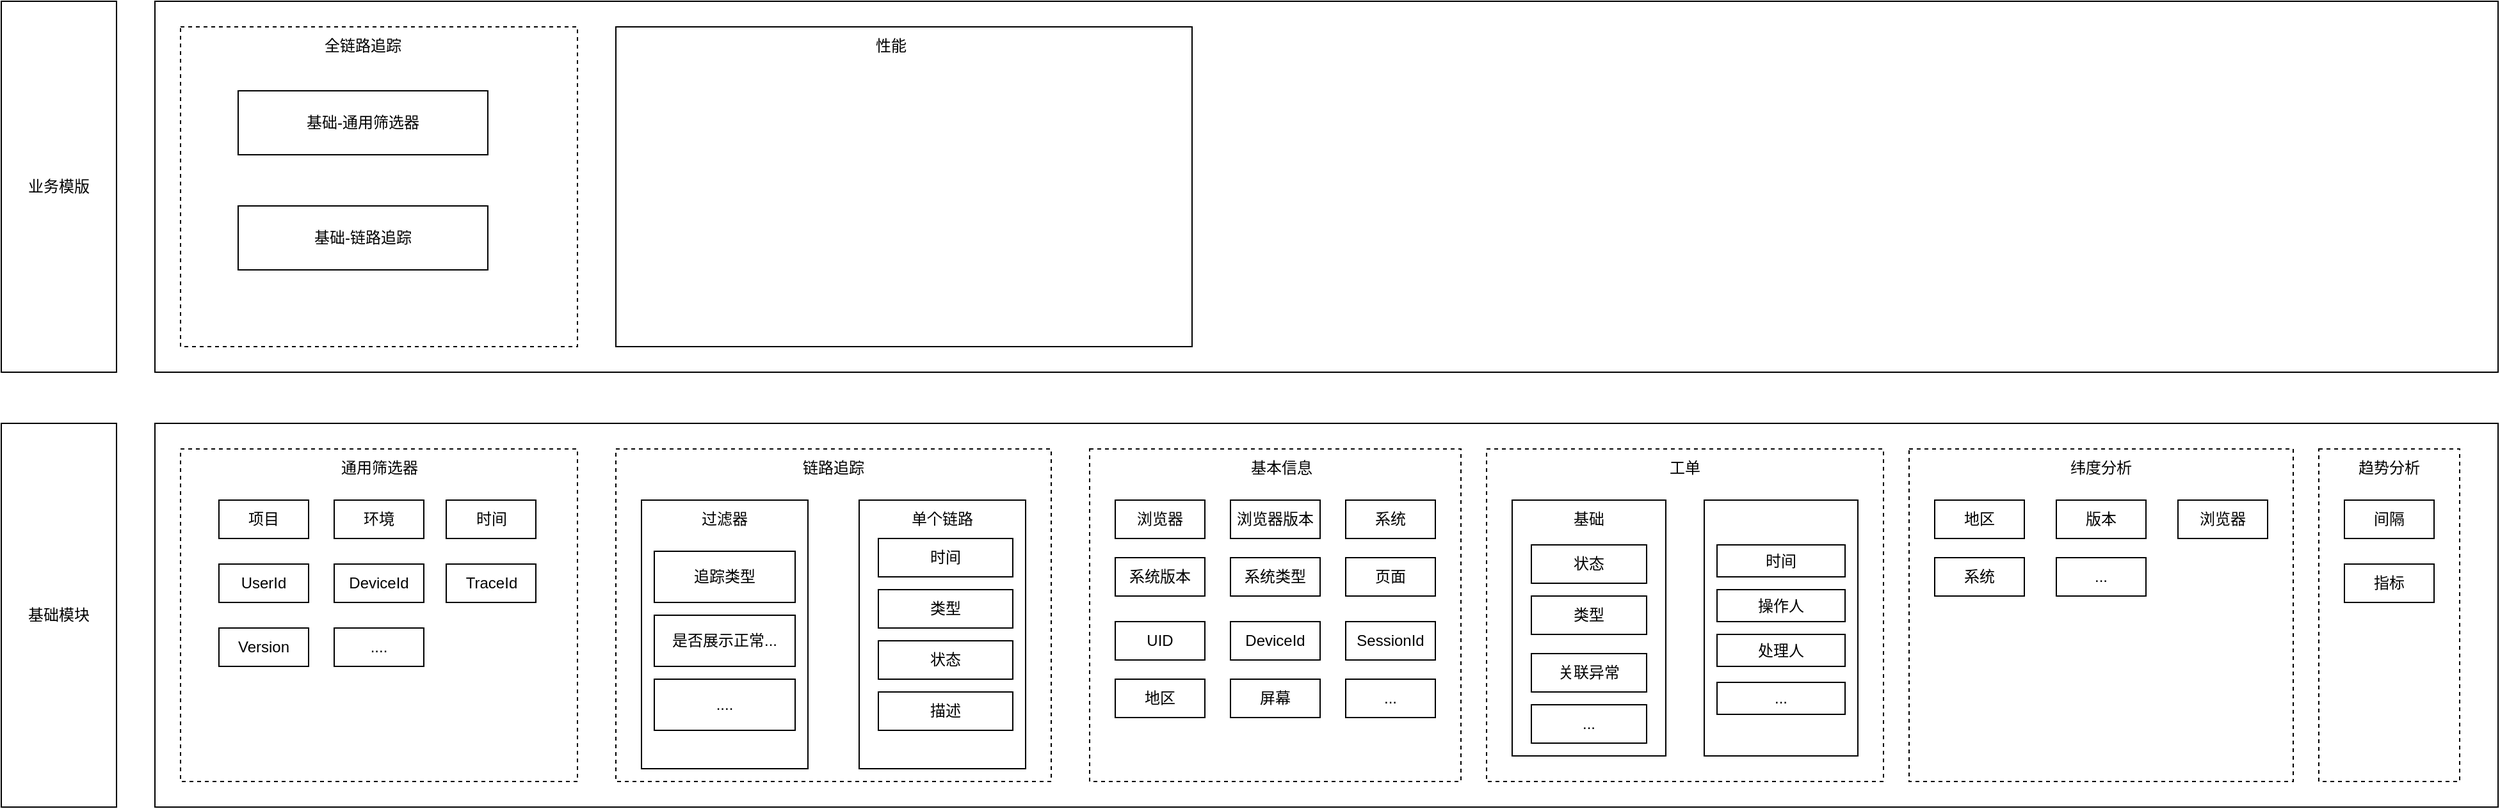 <mxfile version="21.2.1" type="github">
  <diagram name="第 1 页" id="lsf1Tn1yKAUuwyzkUpje">
    <mxGraphModel dx="1987" dy="-199" grid="1" gridSize="10" guides="1" tooltips="1" connect="1" arrows="1" fold="1" page="1" pageScale="1" pageWidth="1600" pageHeight="1200" math="0" shadow="0">
      <root>
        <mxCell id="0" />
        <mxCell id="1" parent="0" />
        <mxCell id="yyzTw-pzWx6IPQzIJ-rm-1" value="基础模块" style="rounded=0;whiteSpace=wrap;html=1;" vertex="1" parent="1">
          <mxGeometry x="30" y="1940" width="90" height="300" as="geometry" />
        </mxCell>
        <mxCell id="yyzTw-pzWx6IPQzIJ-rm-2" value="" style="rounded=0;whiteSpace=wrap;html=1;" vertex="1" parent="1">
          <mxGeometry x="150" y="1940" width="1830" height="300" as="geometry" />
        </mxCell>
        <mxCell id="yyzTw-pzWx6IPQzIJ-rm-3" value="" style="rounded=0;whiteSpace=wrap;html=1;dashed=1;" vertex="1" parent="1">
          <mxGeometry x="170" y="1960" width="310" height="260" as="geometry" />
        </mxCell>
        <mxCell id="yyzTw-pzWx6IPQzIJ-rm-4" value="通用筛选器" style="text;html=1;strokeColor=none;fillColor=none;align=center;verticalAlign=middle;whiteSpace=wrap;rounded=0;" vertex="1" parent="1">
          <mxGeometry x="292.5" y="1960" width="65" height="30" as="geometry" />
        </mxCell>
        <mxCell id="yyzTw-pzWx6IPQzIJ-rm-5" value="项目" style="rounded=0;whiteSpace=wrap;html=1;" vertex="1" parent="1">
          <mxGeometry x="200" y="2000" width="70" height="30" as="geometry" />
        </mxCell>
        <mxCell id="yyzTw-pzWx6IPQzIJ-rm-6" value="环境" style="rounded=0;whiteSpace=wrap;html=1;" vertex="1" parent="1">
          <mxGeometry x="290" y="2000" width="70" height="30" as="geometry" />
        </mxCell>
        <mxCell id="yyzTw-pzWx6IPQzIJ-rm-7" value="时间" style="rounded=0;whiteSpace=wrap;html=1;" vertex="1" parent="1">
          <mxGeometry x="377.5" y="2000" width="70" height="30" as="geometry" />
        </mxCell>
        <mxCell id="yyzTw-pzWx6IPQzIJ-rm-8" value="UserId" style="rounded=0;whiteSpace=wrap;html=1;" vertex="1" parent="1">
          <mxGeometry x="200" y="2050" width="70" height="30" as="geometry" />
        </mxCell>
        <mxCell id="yyzTw-pzWx6IPQzIJ-rm-9" value="DeviceId" style="rounded=0;whiteSpace=wrap;html=1;" vertex="1" parent="1">
          <mxGeometry x="290" y="2050" width="70" height="30" as="geometry" />
        </mxCell>
        <mxCell id="yyzTw-pzWx6IPQzIJ-rm-10" value="TraceId" style="rounded=0;whiteSpace=wrap;html=1;" vertex="1" parent="1">
          <mxGeometry x="377.5" y="2050" width="70" height="30" as="geometry" />
        </mxCell>
        <mxCell id="yyzTw-pzWx6IPQzIJ-rm-12" value="Version" style="rounded=0;whiteSpace=wrap;html=1;" vertex="1" parent="1">
          <mxGeometry x="200" y="2100" width="70" height="30" as="geometry" />
        </mxCell>
        <mxCell id="yyzTw-pzWx6IPQzIJ-rm-13" value="...." style="rounded=0;whiteSpace=wrap;html=1;" vertex="1" parent="1">
          <mxGeometry x="290" y="2100" width="70" height="30" as="geometry" />
        </mxCell>
        <mxCell id="yyzTw-pzWx6IPQzIJ-rm-14" value="" style="rounded=0;whiteSpace=wrap;html=1;dashed=1;" vertex="1" parent="1">
          <mxGeometry x="510" y="1960" width="340" height="260" as="geometry" />
        </mxCell>
        <mxCell id="yyzTw-pzWx6IPQzIJ-rm-15" value="链路追踪" style="text;html=1;strokeColor=none;fillColor=none;align=center;verticalAlign=middle;whiteSpace=wrap;rounded=0;" vertex="1" parent="1">
          <mxGeometry x="645" y="1960" width="70" height="30" as="geometry" />
        </mxCell>
        <mxCell id="yyzTw-pzWx6IPQzIJ-rm-16" value="" style="rounded=0;whiteSpace=wrap;html=1;" vertex="1" parent="1">
          <mxGeometry x="530" y="2000" width="130" height="210" as="geometry" />
        </mxCell>
        <mxCell id="yyzTw-pzWx6IPQzIJ-rm-17" value="过滤器" style="text;html=1;strokeColor=none;fillColor=none;align=center;verticalAlign=middle;whiteSpace=wrap;rounded=0;" vertex="1" parent="1">
          <mxGeometry x="565" y="2000" width="60" height="30" as="geometry" />
        </mxCell>
        <mxCell id="yyzTw-pzWx6IPQzIJ-rm-18" value="追踪类型" style="rounded=0;whiteSpace=wrap;html=1;" vertex="1" parent="1">
          <mxGeometry x="540" y="2040" width="110" height="40" as="geometry" />
        </mxCell>
        <mxCell id="yyzTw-pzWx6IPQzIJ-rm-19" value="是否展示正常..." style="rounded=0;whiteSpace=wrap;html=1;" vertex="1" parent="1">
          <mxGeometry x="540" y="2090" width="110" height="40" as="geometry" />
        </mxCell>
        <mxCell id="yyzTw-pzWx6IPQzIJ-rm-20" value="...." style="rounded=0;whiteSpace=wrap;html=1;" vertex="1" parent="1">
          <mxGeometry x="540" y="2140" width="110" height="40" as="geometry" />
        </mxCell>
        <mxCell id="yyzTw-pzWx6IPQzIJ-rm-21" value="" style="rounded=0;whiteSpace=wrap;html=1;" vertex="1" parent="1">
          <mxGeometry x="700" y="2000" width="130" height="210" as="geometry" />
        </mxCell>
        <mxCell id="yyzTw-pzWx6IPQzIJ-rm-22" value="单个链路" style="text;html=1;strokeColor=none;fillColor=none;align=center;verticalAlign=middle;whiteSpace=wrap;rounded=0;" vertex="1" parent="1">
          <mxGeometry x="735" y="2000" width="60" height="30" as="geometry" />
        </mxCell>
        <mxCell id="yyzTw-pzWx6IPQzIJ-rm-23" value="时间" style="rounded=0;whiteSpace=wrap;html=1;" vertex="1" parent="1">
          <mxGeometry x="715" y="2030" width="105" height="30" as="geometry" />
        </mxCell>
        <mxCell id="yyzTw-pzWx6IPQzIJ-rm-24" value="类型" style="rounded=0;whiteSpace=wrap;html=1;" vertex="1" parent="1">
          <mxGeometry x="715" y="2070" width="105" height="30" as="geometry" />
        </mxCell>
        <mxCell id="yyzTw-pzWx6IPQzIJ-rm-25" value="状态" style="rounded=0;whiteSpace=wrap;html=1;" vertex="1" parent="1">
          <mxGeometry x="715" y="2110" width="105" height="30" as="geometry" />
        </mxCell>
        <mxCell id="yyzTw-pzWx6IPQzIJ-rm-26" value="描述" style="rounded=0;whiteSpace=wrap;html=1;" vertex="1" parent="1">
          <mxGeometry x="715" y="2150" width="105" height="30" as="geometry" />
        </mxCell>
        <mxCell id="yyzTw-pzWx6IPQzIJ-rm-27" value="" style="rounded=0;whiteSpace=wrap;html=1;dashed=1;" vertex="1" parent="1">
          <mxGeometry x="880" y="1960" width="290" height="260" as="geometry" />
        </mxCell>
        <mxCell id="yyzTw-pzWx6IPQzIJ-rm-28" value="基本信息" style="text;html=1;strokeColor=none;fillColor=none;align=center;verticalAlign=middle;whiteSpace=wrap;rounded=0;" vertex="1" parent="1">
          <mxGeometry x="1000" y="1960" width="60" height="30" as="geometry" />
        </mxCell>
        <mxCell id="yyzTw-pzWx6IPQzIJ-rm-29" value="浏览器" style="rounded=0;whiteSpace=wrap;html=1;" vertex="1" parent="1">
          <mxGeometry x="900" y="2000" width="70" height="30" as="geometry" />
        </mxCell>
        <mxCell id="yyzTw-pzWx6IPQzIJ-rm-30" value="浏览器版本" style="rounded=0;whiteSpace=wrap;html=1;" vertex="1" parent="1">
          <mxGeometry x="990" y="2000" width="70" height="30" as="geometry" />
        </mxCell>
        <mxCell id="yyzTw-pzWx6IPQzIJ-rm-31" value="系统" style="rounded=0;whiteSpace=wrap;html=1;" vertex="1" parent="1">
          <mxGeometry x="1080" y="2000" width="70" height="30" as="geometry" />
        </mxCell>
        <mxCell id="yyzTw-pzWx6IPQzIJ-rm-32" value="系统版本" style="rounded=0;whiteSpace=wrap;html=1;" vertex="1" parent="1">
          <mxGeometry x="900" y="2045" width="70" height="30" as="geometry" />
        </mxCell>
        <mxCell id="yyzTw-pzWx6IPQzIJ-rm-33" value="系统类型" style="rounded=0;whiteSpace=wrap;html=1;" vertex="1" parent="1">
          <mxGeometry x="990" y="2045" width="70" height="30" as="geometry" />
        </mxCell>
        <mxCell id="yyzTw-pzWx6IPQzIJ-rm-34" value="页面" style="rounded=0;whiteSpace=wrap;html=1;" vertex="1" parent="1">
          <mxGeometry x="1080" y="2045" width="70" height="30" as="geometry" />
        </mxCell>
        <mxCell id="yyzTw-pzWx6IPQzIJ-rm-35" value="UID" style="rounded=0;whiteSpace=wrap;html=1;" vertex="1" parent="1">
          <mxGeometry x="900" y="2095" width="70" height="30" as="geometry" />
        </mxCell>
        <mxCell id="yyzTw-pzWx6IPQzIJ-rm-36" value="DeviceId" style="rounded=0;whiteSpace=wrap;html=1;" vertex="1" parent="1">
          <mxGeometry x="990" y="2095" width="70" height="30" as="geometry" />
        </mxCell>
        <mxCell id="yyzTw-pzWx6IPQzIJ-rm-37" value="SessionId" style="rounded=0;whiteSpace=wrap;html=1;" vertex="1" parent="1">
          <mxGeometry x="1080" y="2095" width="70" height="30" as="geometry" />
        </mxCell>
        <mxCell id="yyzTw-pzWx6IPQzIJ-rm-38" value="地区" style="rounded=0;whiteSpace=wrap;html=1;" vertex="1" parent="1">
          <mxGeometry x="900" y="2140" width="70" height="30" as="geometry" />
        </mxCell>
        <mxCell id="yyzTw-pzWx6IPQzIJ-rm-39" value="屏幕" style="rounded=0;whiteSpace=wrap;html=1;" vertex="1" parent="1">
          <mxGeometry x="990" y="2140" width="70" height="30" as="geometry" />
        </mxCell>
        <mxCell id="yyzTw-pzWx6IPQzIJ-rm-40" value="..." style="rounded=0;whiteSpace=wrap;html=1;" vertex="1" parent="1">
          <mxGeometry x="1080" y="2140" width="70" height="30" as="geometry" />
        </mxCell>
        <mxCell id="yyzTw-pzWx6IPQzIJ-rm-46" value="流转记录" style="text;html=1;strokeColor=none;fillColor=none;align=center;verticalAlign=middle;whiteSpace=wrap;rounded=0;" vertex="1" parent="1">
          <mxGeometry x="1390" y="2000" width="60" height="30" as="geometry" />
        </mxCell>
        <mxCell id="yyzTw-pzWx6IPQzIJ-rm-55" value="" style="group" vertex="1" connectable="0" parent="1">
          <mxGeometry x="1190" y="1960" width="310" height="260" as="geometry" />
        </mxCell>
        <mxCell id="yyzTw-pzWx6IPQzIJ-rm-41" value="" style="rounded=0;whiteSpace=wrap;html=1;dashed=1;" vertex="1" parent="yyzTw-pzWx6IPQzIJ-rm-55">
          <mxGeometry width="310" height="260" as="geometry" />
        </mxCell>
        <mxCell id="yyzTw-pzWx6IPQzIJ-rm-42" value="工单" style="text;html=1;strokeColor=none;fillColor=none;align=center;verticalAlign=middle;whiteSpace=wrap;rounded=0;" vertex="1" parent="yyzTw-pzWx6IPQzIJ-rm-55">
          <mxGeometry x="125" width="60" height="30" as="geometry" />
        </mxCell>
        <mxCell id="yyzTw-pzWx6IPQzIJ-rm-43" value="" style="rounded=0;whiteSpace=wrap;html=1;" vertex="1" parent="yyzTw-pzWx6IPQzIJ-rm-55">
          <mxGeometry x="20" y="40" width="120" height="200" as="geometry" />
        </mxCell>
        <mxCell id="yyzTw-pzWx6IPQzIJ-rm-44" value="" style="rounded=0;whiteSpace=wrap;html=1;" vertex="1" parent="yyzTw-pzWx6IPQzIJ-rm-55">
          <mxGeometry x="170" y="40" width="120" height="200" as="geometry" />
        </mxCell>
        <mxCell id="yyzTw-pzWx6IPQzIJ-rm-45" value="基础" style="text;html=1;strokeColor=none;fillColor=none;align=center;verticalAlign=middle;whiteSpace=wrap;rounded=0;" vertex="1" parent="yyzTw-pzWx6IPQzIJ-rm-55">
          <mxGeometry x="50" y="40" width="60" height="30" as="geometry" />
        </mxCell>
        <mxCell id="yyzTw-pzWx6IPQzIJ-rm-47" value="时间" style="rounded=0;whiteSpace=wrap;html=1;" vertex="1" parent="yyzTw-pzWx6IPQzIJ-rm-55">
          <mxGeometry x="180" y="75" width="100" height="25" as="geometry" />
        </mxCell>
        <mxCell id="yyzTw-pzWx6IPQzIJ-rm-48" value="操作人" style="rounded=0;whiteSpace=wrap;html=1;" vertex="1" parent="yyzTw-pzWx6IPQzIJ-rm-55">
          <mxGeometry x="180" y="110" width="100" height="25" as="geometry" />
        </mxCell>
        <mxCell id="yyzTw-pzWx6IPQzIJ-rm-49" value="处理人" style="rounded=0;whiteSpace=wrap;html=1;" vertex="1" parent="yyzTw-pzWx6IPQzIJ-rm-55">
          <mxGeometry x="180" y="145" width="100" height="25" as="geometry" />
        </mxCell>
        <mxCell id="yyzTw-pzWx6IPQzIJ-rm-50" value="..." style="rounded=0;whiteSpace=wrap;html=1;" vertex="1" parent="yyzTw-pzWx6IPQzIJ-rm-55">
          <mxGeometry x="180" y="182.5" width="100" height="25" as="geometry" />
        </mxCell>
        <mxCell id="yyzTw-pzWx6IPQzIJ-rm-51" value="状态" style="rounded=0;whiteSpace=wrap;html=1;" vertex="1" parent="yyzTw-pzWx6IPQzIJ-rm-55">
          <mxGeometry x="35" y="75" width="90" height="30" as="geometry" />
        </mxCell>
        <mxCell id="yyzTw-pzWx6IPQzIJ-rm-52" value="类型" style="rounded=0;whiteSpace=wrap;html=1;" vertex="1" parent="yyzTw-pzWx6IPQzIJ-rm-55">
          <mxGeometry x="35" y="115" width="90" height="30" as="geometry" />
        </mxCell>
        <mxCell id="yyzTw-pzWx6IPQzIJ-rm-53" value="关联异常" style="rounded=0;whiteSpace=wrap;html=1;" vertex="1" parent="yyzTw-pzWx6IPQzIJ-rm-55">
          <mxGeometry x="35" y="160" width="90" height="30" as="geometry" />
        </mxCell>
        <mxCell id="yyzTw-pzWx6IPQzIJ-rm-54" value="..." style="rounded=0;whiteSpace=wrap;html=1;" vertex="1" parent="yyzTw-pzWx6IPQzIJ-rm-55">
          <mxGeometry x="35" y="200" width="90" height="30" as="geometry" />
        </mxCell>
        <mxCell id="yyzTw-pzWx6IPQzIJ-rm-56" value="" style="rounded=0;whiteSpace=wrap;html=1;dashed=1;" vertex="1" parent="1">
          <mxGeometry x="1520" y="1960" width="300" height="260" as="geometry" />
        </mxCell>
        <mxCell id="yyzTw-pzWx6IPQzIJ-rm-57" value="纬度分析" style="text;html=1;strokeColor=none;fillColor=none;align=center;verticalAlign=middle;whiteSpace=wrap;rounded=0;" vertex="1" parent="1">
          <mxGeometry x="1640" y="1960" width="60" height="30" as="geometry" />
        </mxCell>
        <mxCell id="yyzTw-pzWx6IPQzIJ-rm-58" value="地区" style="rounded=0;whiteSpace=wrap;html=1;" vertex="1" parent="1">
          <mxGeometry x="1540" y="2000" width="70" height="30" as="geometry" />
        </mxCell>
        <mxCell id="yyzTw-pzWx6IPQzIJ-rm-59" value="版本" style="rounded=0;whiteSpace=wrap;html=1;" vertex="1" parent="1">
          <mxGeometry x="1635" y="2000" width="70" height="30" as="geometry" />
        </mxCell>
        <mxCell id="yyzTw-pzWx6IPQzIJ-rm-60" value="浏览器" style="rounded=0;whiteSpace=wrap;html=1;" vertex="1" parent="1">
          <mxGeometry x="1730" y="2000" width="70" height="30" as="geometry" />
        </mxCell>
        <mxCell id="yyzTw-pzWx6IPQzIJ-rm-61" value="系统" style="rounded=0;whiteSpace=wrap;html=1;" vertex="1" parent="1">
          <mxGeometry x="1540" y="2045" width="70" height="30" as="geometry" />
        </mxCell>
        <mxCell id="yyzTw-pzWx6IPQzIJ-rm-62" value="..." style="rounded=0;whiteSpace=wrap;html=1;" vertex="1" parent="1">
          <mxGeometry x="1635" y="2045" width="70" height="30" as="geometry" />
        </mxCell>
        <mxCell id="yyzTw-pzWx6IPQzIJ-rm-67" value="" style="rounded=0;whiteSpace=wrap;html=1;dashed=1;" vertex="1" parent="1">
          <mxGeometry x="1840" y="1960" width="110" height="260" as="geometry" />
        </mxCell>
        <mxCell id="yyzTw-pzWx6IPQzIJ-rm-68" value="趋势分析" style="text;html=1;strokeColor=none;fillColor=none;align=center;verticalAlign=middle;whiteSpace=wrap;rounded=0;" vertex="1" parent="1">
          <mxGeometry x="1865" y="1960" width="60" height="30" as="geometry" />
        </mxCell>
        <mxCell id="yyzTw-pzWx6IPQzIJ-rm-69" value="间隔" style="rounded=0;whiteSpace=wrap;html=1;" vertex="1" parent="1">
          <mxGeometry x="1860" y="2000" width="70" height="30" as="geometry" />
        </mxCell>
        <mxCell id="yyzTw-pzWx6IPQzIJ-rm-70" value="指标" style="rounded=0;whiteSpace=wrap;html=1;" vertex="1" parent="1">
          <mxGeometry x="1860" y="2050" width="70" height="30" as="geometry" />
        </mxCell>
        <mxCell id="yyzTw-pzWx6IPQzIJ-rm-71" value="业务模版" style="rounded=0;whiteSpace=wrap;html=1;" vertex="1" parent="1">
          <mxGeometry x="30" y="1610" width="90" height="290" as="geometry" />
        </mxCell>
        <mxCell id="yyzTw-pzWx6IPQzIJ-rm-72" value="" style="rounded=0;whiteSpace=wrap;html=1;" vertex="1" parent="1">
          <mxGeometry x="150" y="1610" width="1830" height="290" as="geometry" />
        </mxCell>
        <mxCell id="yyzTw-pzWx6IPQzIJ-rm-73" value="" style="rounded=0;whiteSpace=wrap;html=1;dashed=1;" vertex="1" parent="1">
          <mxGeometry x="170" y="1630" width="310" height="250" as="geometry" />
        </mxCell>
        <mxCell id="yyzTw-pzWx6IPQzIJ-rm-74" value="全链路追踪" style="text;html=1;strokeColor=none;fillColor=none;align=center;verticalAlign=middle;whiteSpace=wrap;rounded=0;" vertex="1" parent="1">
          <mxGeometry x="280" y="1630" width="65" height="30" as="geometry" />
        </mxCell>
        <mxCell id="yyzTw-pzWx6IPQzIJ-rm-75" value="基础-通用筛选器" style="rounded=0;whiteSpace=wrap;html=1;" vertex="1" parent="1">
          <mxGeometry x="215" y="1680" width="195" height="50" as="geometry" />
        </mxCell>
        <mxCell id="yyzTw-pzWx6IPQzIJ-rm-76" value="基础-链路追踪" style="rounded=0;whiteSpace=wrap;html=1;" vertex="1" parent="1">
          <mxGeometry x="215" y="1770" width="195" height="50" as="geometry" />
        </mxCell>
        <mxCell id="yyzTw-pzWx6IPQzIJ-rm-77" value="" style="rounded=0;whiteSpace=wrap;html=1;" vertex="1" parent="1">
          <mxGeometry x="510" y="1630" width="450" height="250" as="geometry" />
        </mxCell>
        <mxCell id="yyzTw-pzWx6IPQzIJ-rm-78" value="性能" style="text;html=1;strokeColor=none;fillColor=none;align=center;verticalAlign=middle;whiteSpace=wrap;rounded=0;" vertex="1" parent="1">
          <mxGeometry x="695" y="1630" width="60" height="30" as="geometry" />
        </mxCell>
      </root>
    </mxGraphModel>
  </diagram>
</mxfile>
